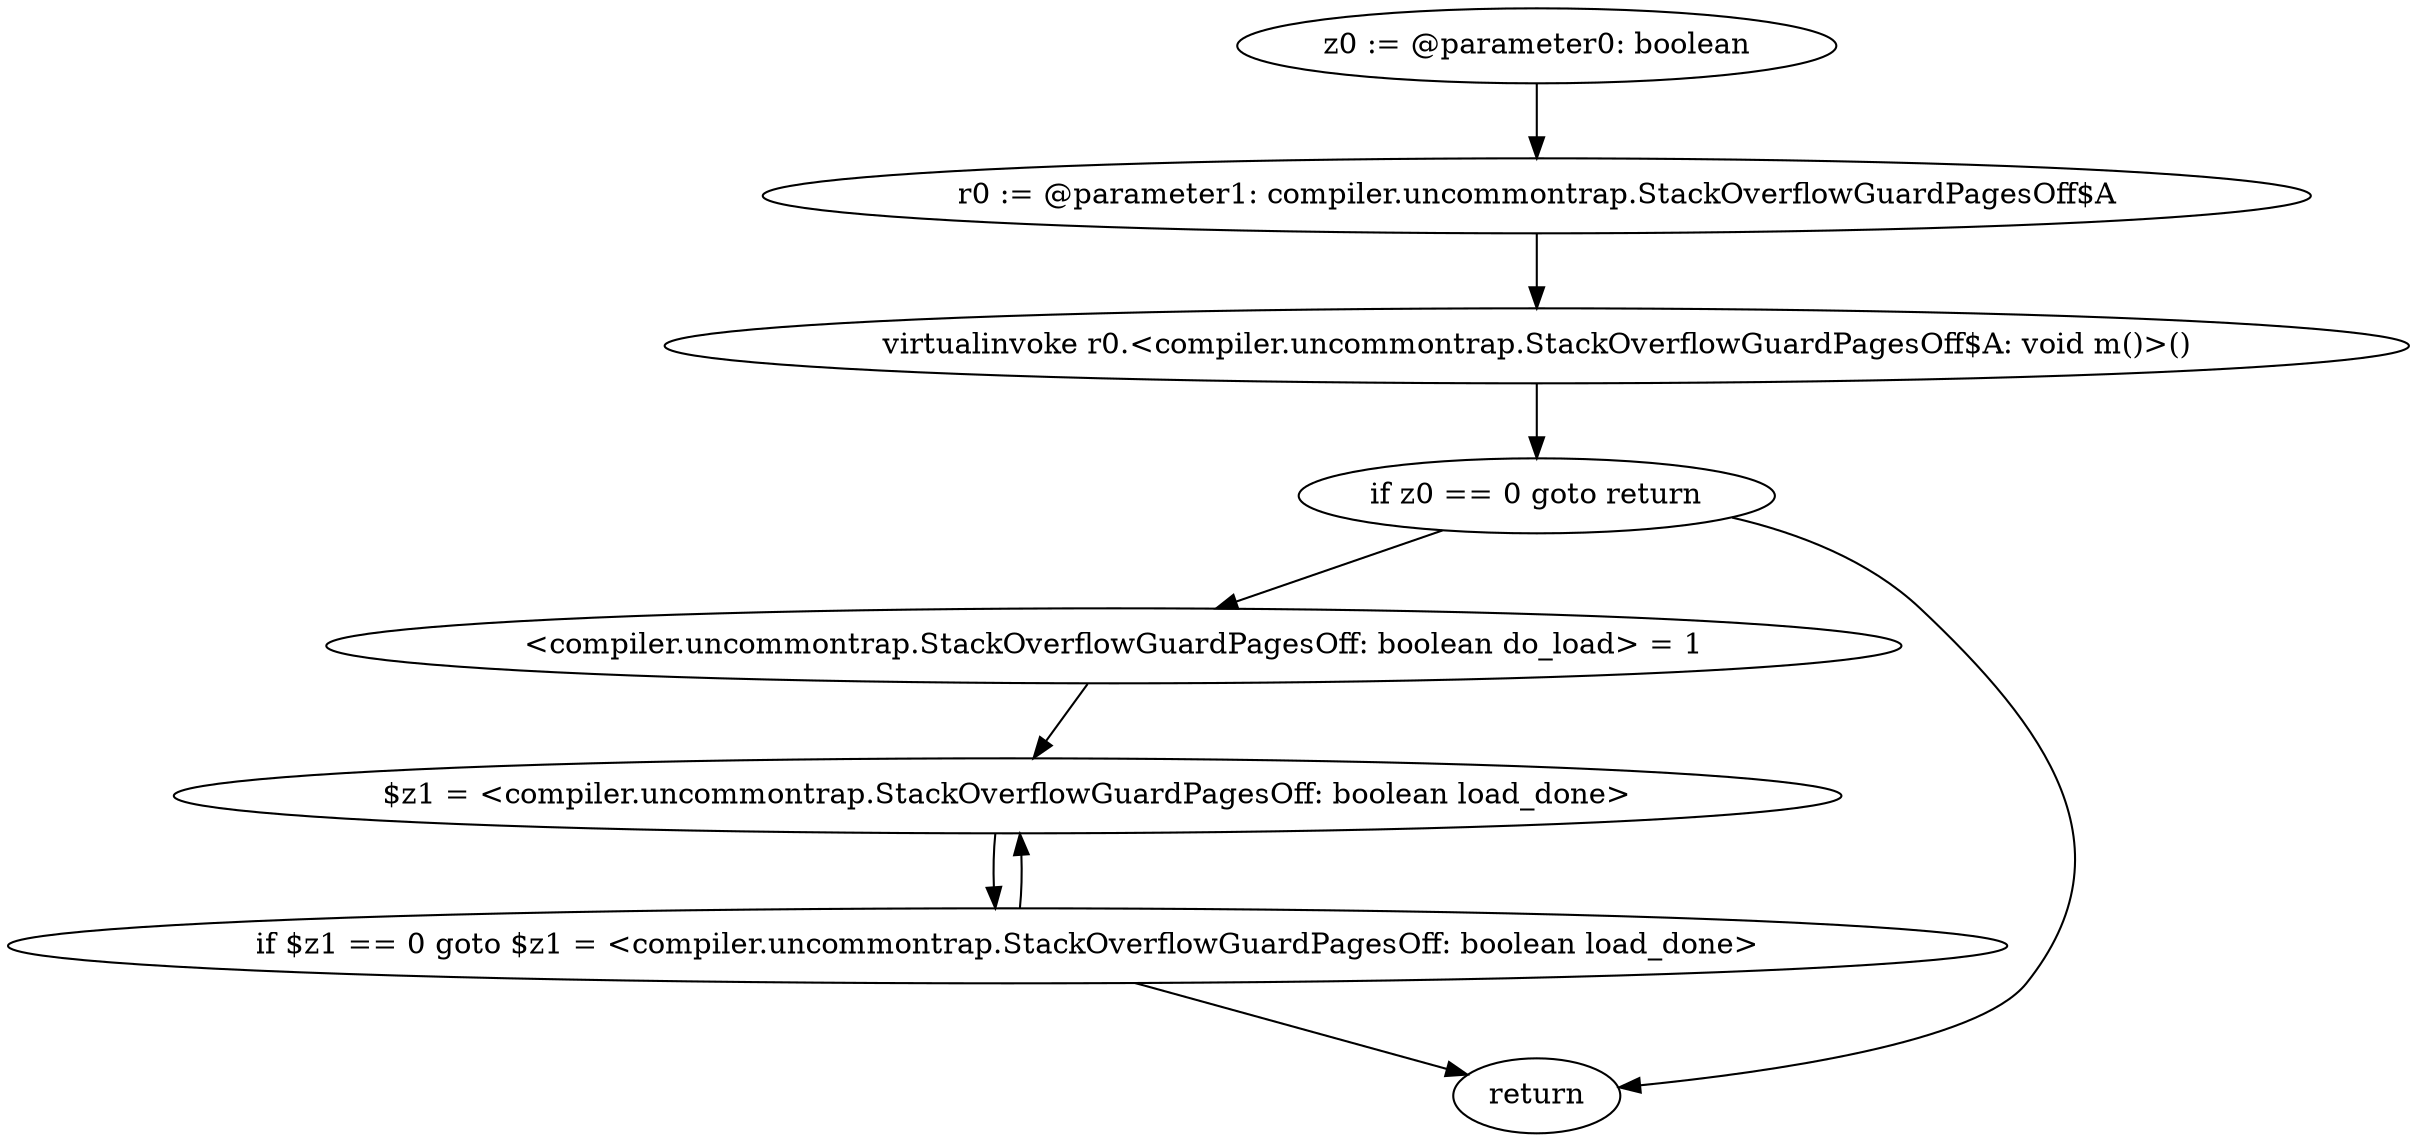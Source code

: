 digraph "unitGraph" {
    "z0 := @parameter0: boolean"
    "r0 := @parameter1: compiler.uncommontrap.StackOverflowGuardPagesOff$A"
    "virtualinvoke r0.<compiler.uncommontrap.StackOverflowGuardPagesOff$A: void m()>()"
    "if z0 == 0 goto return"
    "<compiler.uncommontrap.StackOverflowGuardPagesOff: boolean do_load> = 1"
    "$z1 = <compiler.uncommontrap.StackOverflowGuardPagesOff: boolean load_done>"
    "if $z1 == 0 goto $z1 = <compiler.uncommontrap.StackOverflowGuardPagesOff: boolean load_done>"
    "return"
    "z0 := @parameter0: boolean"->"r0 := @parameter1: compiler.uncommontrap.StackOverflowGuardPagesOff$A";
    "r0 := @parameter1: compiler.uncommontrap.StackOverflowGuardPagesOff$A"->"virtualinvoke r0.<compiler.uncommontrap.StackOverflowGuardPagesOff$A: void m()>()";
    "virtualinvoke r0.<compiler.uncommontrap.StackOverflowGuardPagesOff$A: void m()>()"->"if z0 == 0 goto return";
    "if z0 == 0 goto return"->"<compiler.uncommontrap.StackOverflowGuardPagesOff: boolean do_load> = 1";
    "if z0 == 0 goto return"->"return";
    "<compiler.uncommontrap.StackOverflowGuardPagesOff: boolean do_load> = 1"->"$z1 = <compiler.uncommontrap.StackOverflowGuardPagesOff: boolean load_done>";
    "$z1 = <compiler.uncommontrap.StackOverflowGuardPagesOff: boolean load_done>"->"if $z1 == 0 goto $z1 = <compiler.uncommontrap.StackOverflowGuardPagesOff: boolean load_done>";
    "if $z1 == 0 goto $z1 = <compiler.uncommontrap.StackOverflowGuardPagesOff: boolean load_done>"->"return";
    "if $z1 == 0 goto $z1 = <compiler.uncommontrap.StackOverflowGuardPagesOff: boolean load_done>"->"$z1 = <compiler.uncommontrap.StackOverflowGuardPagesOff: boolean load_done>";
}
